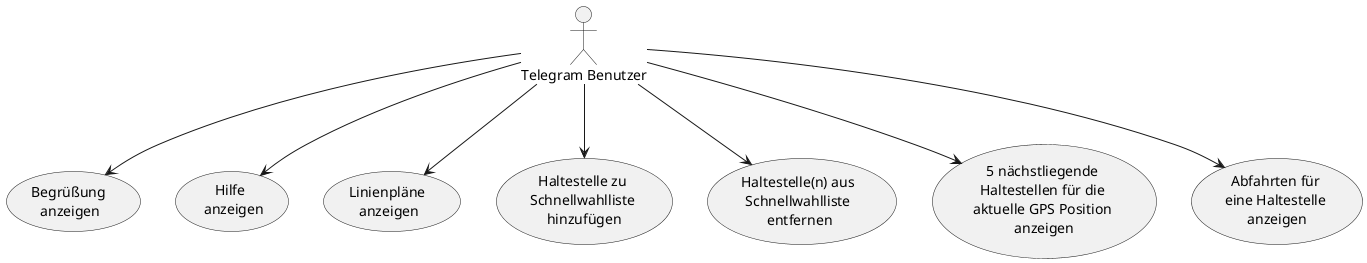 @startuml use cases
usecase "Begrüßung \nanzeigen" as UC01
usecase "Hilfe \n anzeigen" as UC02
usecase "Linienpläne \nanzeigen" as UC03
usecase "Haltestelle zu \nSchnellwahlliste \nhinzufügen" as UC04
usecase "Haltestelle(n) aus \nSchnellwahlliste \nentfernen" as UC05
usecase "5 nächstliegende \nHaltestellen für die \naktuelle GPS Position \nanzeigen" as UC06
usecase "Abfahrten für \neine Haltestelle \nanzeigen" as UC07

actor "Telegram Benutzer" as User

User --> UC01
User --> UC02
User --> UC03
User --> UC04
User --> UC05
User --> UC06
User --> UC07
@enduml